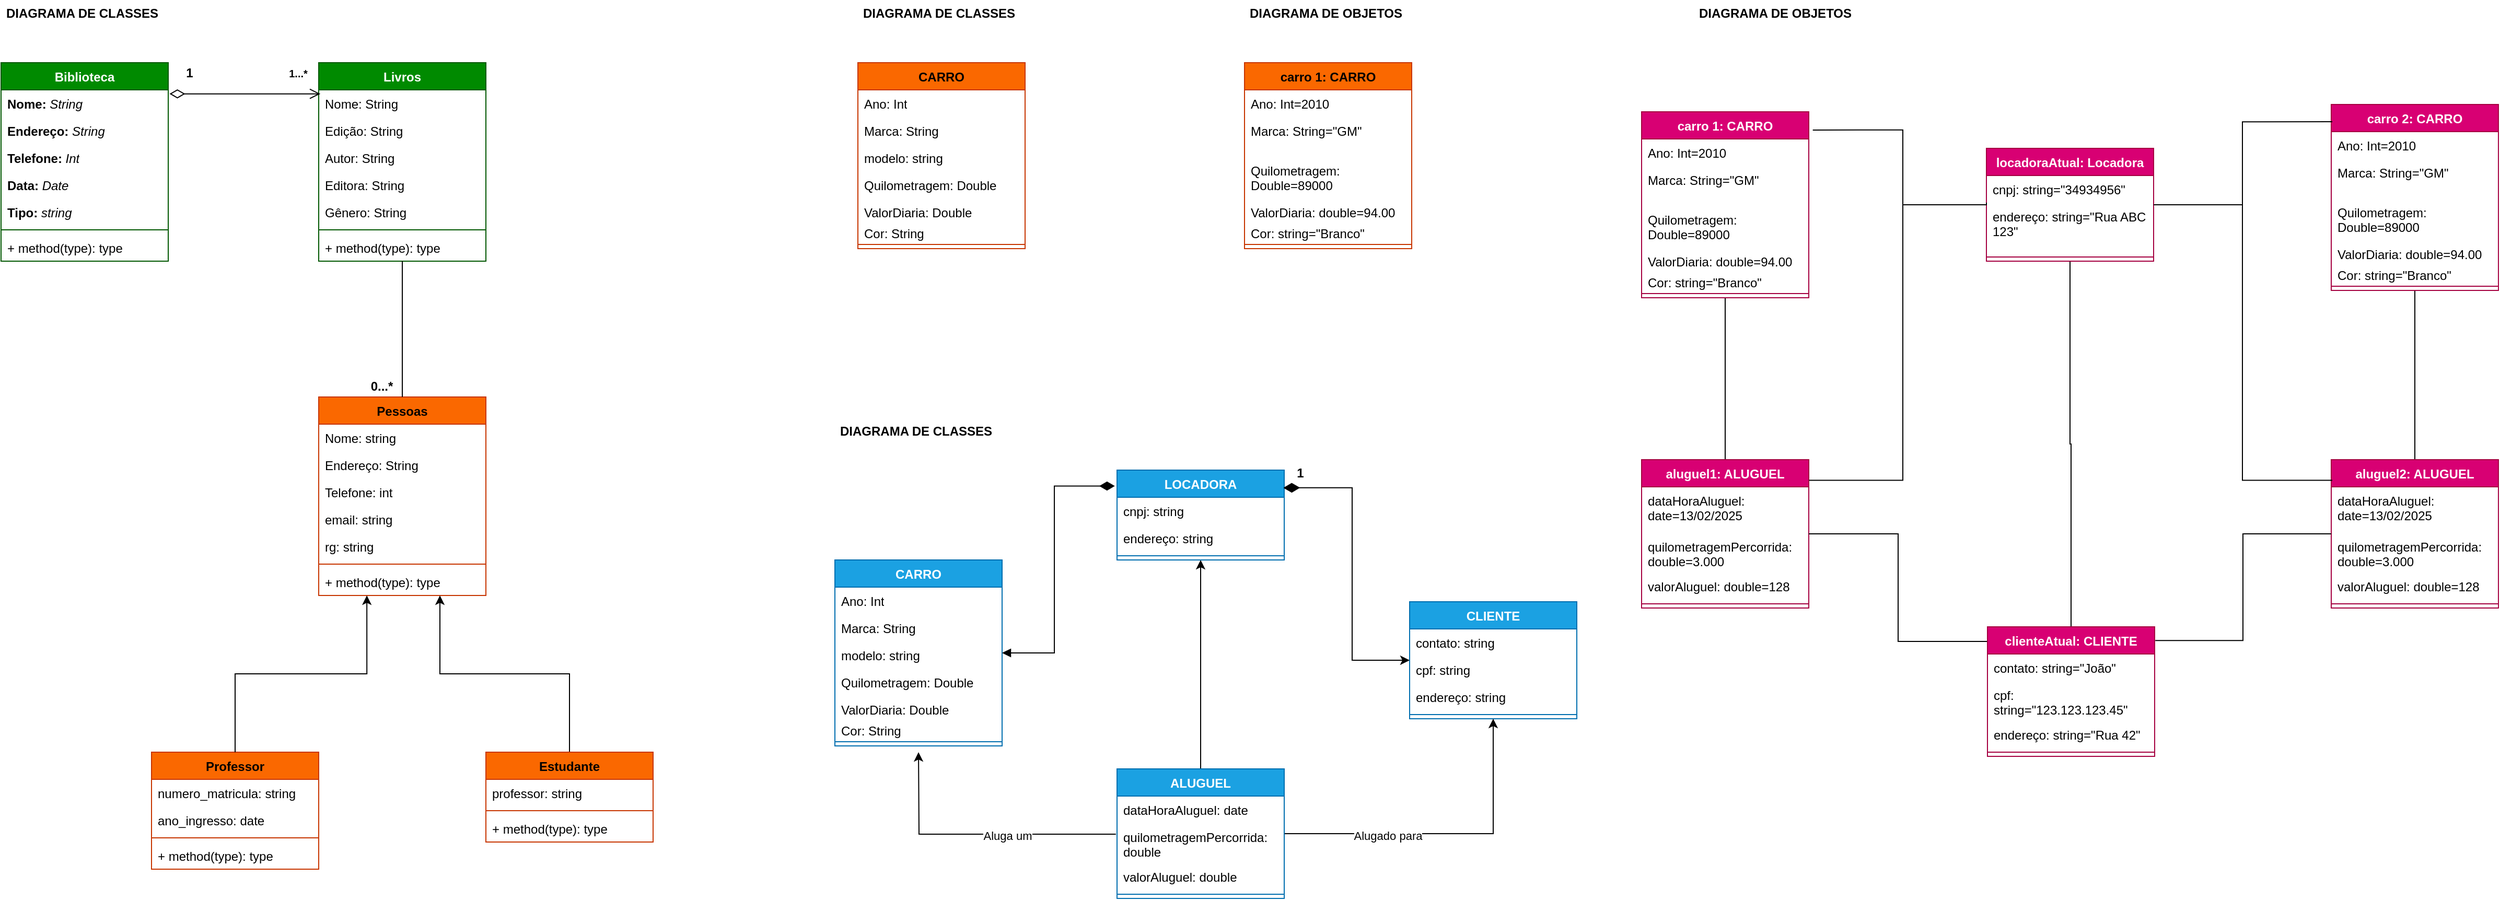 <mxfile version="28.2.8">
  <diagram name="Página-1" id="ZVN-105Hcjk-FQrEVOr4">
    <mxGraphModel dx="2937" dy="1294" grid="1" gridSize="10" guides="1" tooltips="1" connect="1" arrows="1" fold="1" page="1" pageScale="1" pageWidth="827" pageHeight="1169" math="0" shadow="0">
      <root>
        <mxCell id="0" />
        <mxCell id="1" parent="0" />
        <mxCell id="jsSqpSMa8OPUdHDck91t-1" value="Biblioteca" style="swimlane;fontStyle=1;align=center;verticalAlign=top;childLayout=stackLayout;horizontal=1;startSize=26;horizontalStack=0;resizeParent=1;resizeParentMax=0;resizeLast=0;collapsible=1;marginBottom=0;whiteSpace=wrap;html=1;fillColor=#008a00;fontColor=#ffffff;strokeColor=#005700;" parent="1" vertex="1">
          <mxGeometry x="-740" y="180" width="160" height="190" as="geometry" />
        </mxCell>
        <mxCell id="zYf08YzHOMaQSBgTMsR_-19" value="&lt;b&gt;Nome: &lt;/b&gt;&lt;i&gt;String&lt;/i&gt;" style="text;strokeColor=none;fillColor=none;align=left;verticalAlign=top;spacingLeft=4;spacingRight=4;overflow=hidden;rotatable=0;points=[[0,0.5],[1,0.5]];portConstraint=eastwest;whiteSpace=wrap;html=1;" parent="jsSqpSMa8OPUdHDck91t-1" vertex="1">
          <mxGeometry y="26" width="160" height="26" as="geometry" />
        </mxCell>
        <mxCell id="zYf08YzHOMaQSBgTMsR_-18" value="&lt;b&gt;Endereço: &lt;/b&gt;&lt;i&gt;String&lt;/i&gt;" style="text;strokeColor=none;fillColor=none;align=left;verticalAlign=top;spacingLeft=4;spacingRight=4;overflow=hidden;rotatable=0;points=[[0,0.5],[1,0.5]];portConstraint=eastwest;whiteSpace=wrap;html=1;" parent="jsSqpSMa8OPUdHDck91t-1" vertex="1">
          <mxGeometry y="52" width="160" height="26" as="geometry" />
        </mxCell>
        <mxCell id="I2Rfwtj8wVeQowQHeKSc-1" value="&lt;b&gt;Telefone:&amp;nbsp;&lt;/b&gt;&lt;i&gt;Int&lt;/i&gt;" style="text;strokeColor=none;fillColor=none;align=left;verticalAlign=top;spacingLeft=4;spacingRight=4;overflow=hidden;rotatable=0;points=[[0,0.5],[1,0.5]];portConstraint=eastwest;whiteSpace=wrap;html=1;" vertex="1" parent="jsSqpSMa8OPUdHDck91t-1">
          <mxGeometry y="78" width="160" height="26" as="geometry" />
        </mxCell>
        <mxCell id="I2Rfwtj8wVeQowQHeKSc-2" value="&lt;b&gt;Data:&amp;nbsp;&lt;/b&gt;&lt;i&gt;Date&lt;/i&gt;" style="text;strokeColor=none;fillColor=none;align=left;verticalAlign=top;spacingLeft=4;spacingRight=4;overflow=hidden;rotatable=0;points=[[0,0.5],[1,0.5]];portConstraint=eastwest;whiteSpace=wrap;html=1;" vertex="1" parent="jsSqpSMa8OPUdHDck91t-1">
          <mxGeometry y="104" width="160" height="26" as="geometry" />
        </mxCell>
        <mxCell id="zYf08YzHOMaQSBgTMsR_-36" value="&lt;b&gt;Tipo: &lt;/b&gt;&lt;i&gt;string&lt;/i&gt;" style="text;strokeColor=none;fillColor=none;align=left;verticalAlign=top;spacingLeft=4;spacingRight=4;overflow=hidden;rotatable=0;points=[[0,0.5],[1,0.5]];portConstraint=eastwest;whiteSpace=wrap;html=1;" parent="jsSqpSMa8OPUdHDck91t-1" vertex="1">
          <mxGeometry y="130" width="160" height="26" as="geometry" />
        </mxCell>
        <mxCell id="jsSqpSMa8OPUdHDck91t-3" value="" style="line;strokeWidth=1;fillColor=none;align=left;verticalAlign=middle;spacingTop=-1;spacingLeft=3;spacingRight=3;rotatable=0;labelPosition=right;points=[];portConstraint=eastwest;strokeColor=inherit;" parent="jsSqpSMa8OPUdHDck91t-1" vertex="1">
          <mxGeometry y="156" width="160" height="8" as="geometry" />
        </mxCell>
        <mxCell id="jsSqpSMa8OPUdHDck91t-4" value="+ method(type): type" style="text;strokeColor=none;fillColor=none;align=left;verticalAlign=top;spacingLeft=4;spacingRight=4;overflow=hidden;rotatable=0;points=[[0,0.5],[1,0.5]];portConstraint=eastwest;whiteSpace=wrap;html=1;" parent="jsSqpSMa8OPUdHDck91t-1" vertex="1">
          <mxGeometry y="164" width="160" height="26" as="geometry" />
        </mxCell>
        <mxCell id="jsSqpSMa8OPUdHDck91t-5" value="Pessoas" style="swimlane;fontStyle=1;align=center;verticalAlign=top;childLayout=stackLayout;horizontal=1;startSize=26;horizontalStack=0;resizeParent=1;resizeParentMax=0;resizeLast=0;collapsible=1;marginBottom=0;whiteSpace=wrap;html=1;fillColor=#fa6800;fontColor=#000000;strokeColor=#C73500;" parent="1" vertex="1">
          <mxGeometry x="-436" y="500" width="160" height="190" as="geometry" />
        </mxCell>
        <mxCell id="zYf08YzHOMaQSBgTMsR_-25" value="&lt;div&gt;Nome: string&lt;/div&gt;" style="text;strokeColor=none;fillColor=none;align=left;verticalAlign=top;spacingLeft=4;spacingRight=4;overflow=hidden;rotatable=0;points=[[0,0.5],[1,0.5]];portConstraint=eastwest;whiteSpace=wrap;html=1;" parent="jsSqpSMa8OPUdHDck91t-5" vertex="1">
          <mxGeometry y="26" width="160" height="26" as="geometry" />
        </mxCell>
        <mxCell id="zYf08YzHOMaQSBgTMsR_-27" value="Endereço: String" style="text;strokeColor=none;fillColor=none;align=left;verticalAlign=top;spacingLeft=4;spacingRight=4;overflow=hidden;rotatable=0;points=[[0,0.5],[1,0.5]];portConstraint=eastwest;whiteSpace=wrap;html=1;" parent="jsSqpSMa8OPUdHDck91t-5" vertex="1">
          <mxGeometry y="52" width="160" height="26" as="geometry" />
        </mxCell>
        <mxCell id="zYf08YzHOMaQSBgTMsR_-28" value="Telefone: int" style="text;strokeColor=none;fillColor=none;align=left;verticalAlign=top;spacingLeft=4;spacingRight=4;overflow=hidden;rotatable=0;points=[[0,0.5],[1,0.5]];portConstraint=eastwest;whiteSpace=wrap;html=1;" parent="jsSqpSMa8OPUdHDck91t-5" vertex="1">
          <mxGeometry y="78" width="160" height="26" as="geometry" />
        </mxCell>
        <mxCell id="zYf08YzHOMaQSBgTMsR_-29" value="email: string" style="text;strokeColor=none;fillColor=none;align=left;verticalAlign=top;spacingLeft=4;spacingRight=4;overflow=hidden;rotatable=0;points=[[0,0.5],[1,0.5]];portConstraint=eastwest;whiteSpace=wrap;html=1;" parent="jsSqpSMa8OPUdHDck91t-5" vertex="1">
          <mxGeometry y="104" width="160" height="26" as="geometry" />
        </mxCell>
        <mxCell id="zYf08YzHOMaQSBgTMsR_-30" value="rg: string" style="text;strokeColor=none;fillColor=none;align=left;verticalAlign=top;spacingLeft=4;spacingRight=4;overflow=hidden;rotatable=0;points=[[0,0.5],[1,0.5]];portConstraint=eastwest;whiteSpace=wrap;html=1;" parent="jsSqpSMa8OPUdHDck91t-5" vertex="1">
          <mxGeometry y="130" width="160" height="26" as="geometry" />
        </mxCell>
        <mxCell id="jsSqpSMa8OPUdHDck91t-6" value="" style="line;strokeWidth=1;fillColor=none;align=left;verticalAlign=middle;spacingTop=-1;spacingLeft=3;spacingRight=3;rotatable=0;labelPosition=right;points=[];portConstraint=eastwest;strokeColor=inherit;" parent="jsSqpSMa8OPUdHDck91t-5" vertex="1">
          <mxGeometry y="156" width="160" height="8" as="geometry" />
        </mxCell>
        <mxCell id="jsSqpSMa8OPUdHDck91t-7" value="+ method(type): type" style="text;strokeColor=none;fillColor=none;align=left;verticalAlign=top;spacingLeft=4;spacingRight=4;overflow=hidden;rotatable=0;points=[[0,0.5],[1,0.5]];portConstraint=eastwest;whiteSpace=wrap;html=1;" parent="jsSqpSMa8OPUdHDck91t-5" vertex="1">
          <mxGeometry y="164" width="160" height="26" as="geometry" />
        </mxCell>
        <mxCell id="jsSqpSMa8OPUdHDck91t-8" value="Livros" style="swimlane;fontStyle=1;align=center;verticalAlign=top;childLayout=stackLayout;horizontal=1;startSize=26;horizontalStack=0;resizeParent=1;resizeParentMax=0;resizeLast=0;collapsible=1;marginBottom=0;whiteSpace=wrap;html=1;fillColor=#008a00;fontColor=#ffffff;strokeColor=#005700;" parent="1" vertex="1">
          <mxGeometry x="-436" y="180" width="160" height="190" as="geometry" />
        </mxCell>
        <mxCell id="zYf08YzHOMaQSBgTMsR_-20" value="Nome: String" style="text;strokeColor=none;fillColor=none;align=left;verticalAlign=top;spacingLeft=4;spacingRight=4;overflow=hidden;rotatable=0;points=[[0,0.5],[1,0.5]];portConstraint=eastwest;whiteSpace=wrap;html=1;" parent="jsSqpSMa8OPUdHDck91t-8" vertex="1">
          <mxGeometry y="26" width="160" height="26" as="geometry" />
        </mxCell>
        <mxCell id="zYf08YzHOMaQSBgTMsR_-21" value="Edição: String" style="text;strokeColor=none;fillColor=none;align=left;verticalAlign=top;spacingLeft=4;spacingRight=4;overflow=hidden;rotatable=0;points=[[0,0.5],[1,0.5]];portConstraint=eastwest;whiteSpace=wrap;html=1;" parent="jsSqpSMa8OPUdHDck91t-8" vertex="1">
          <mxGeometry y="52" width="160" height="26" as="geometry" />
        </mxCell>
        <mxCell id="zYf08YzHOMaQSBgTMsR_-22" value="Autor: String" style="text;strokeColor=none;fillColor=none;align=left;verticalAlign=top;spacingLeft=4;spacingRight=4;overflow=hidden;rotatable=0;points=[[0,0.5],[1,0.5]];portConstraint=eastwest;whiteSpace=wrap;html=1;" parent="jsSqpSMa8OPUdHDck91t-8" vertex="1">
          <mxGeometry y="78" width="160" height="26" as="geometry" />
        </mxCell>
        <mxCell id="zYf08YzHOMaQSBgTMsR_-23" value="Editora: String" style="text;strokeColor=none;fillColor=none;align=left;verticalAlign=top;spacingLeft=4;spacingRight=4;overflow=hidden;rotatable=0;points=[[0,0.5],[1,0.5]];portConstraint=eastwest;whiteSpace=wrap;html=1;" parent="jsSqpSMa8OPUdHDck91t-8" vertex="1">
          <mxGeometry y="104" width="160" height="26" as="geometry" />
        </mxCell>
        <mxCell id="zYf08YzHOMaQSBgTMsR_-24" value="Gênero: String" style="text;strokeColor=none;fillColor=none;align=left;verticalAlign=top;spacingLeft=4;spacingRight=4;overflow=hidden;rotatable=0;points=[[0,0.5],[1,0.5]];portConstraint=eastwest;whiteSpace=wrap;html=1;" parent="jsSqpSMa8OPUdHDck91t-8" vertex="1">
          <mxGeometry y="130" width="160" height="26" as="geometry" />
        </mxCell>
        <mxCell id="jsSqpSMa8OPUdHDck91t-9" value="" style="line;strokeWidth=1;fillColor=none;align=left;verticalAlign=middle;spacingTop=-1;spacingLeft=3;spacingRight=3;rotatable=0;labelPosition=right;points=[];portConstraint=eastwest;strokeColor=inherit;" parent="jsSqpSMa8OPUdHDck91t-8" vertex="1">
          <mxGeometry y="156" width="160" height="8" as="geometry" />
        </mxCell>
        <mxCell id="jsSqpSMa8OPUdHDck91t-10" value="+ method(type): type" style="text;strokeColor=none;fillColor=none;align=left;verticalAlign=top;spacingLeft=4;spacingRight=4;overflow=hidden;rotatable=0;points=[[0,0.5],[1,0.5]];portConstraint=eastwest;whiteSpace=wrap;html=1;" parent="jsSqpSMa8OPUdHDck91t-8" vertex="1">
          <mxGeometry y="164" width="160" height="26" as="geometry" />
        </mxCell>
        <mxCell id="zYf08YzHOMaQSBgTMsR_-4" value="Professor" style="swimlane;fontStyle=1;align=center;verticalAlign=top;childLayout=stackLayout;horizontal=1;startSize=26;horizontalStack=0;resizeParent=1;resizeParentMax=0;resizeLast=0;collapsible=1;marginBottom=0;whiteSpace=wrap;html=1;fillColor=#fa6800;fontColor=#000000;strokeColor=#C73500;" parent="1" vertex="1">
          <mxGeometry x="-596" y="840" width="160" height="112" as="geometry" />
        </mxCell>
        <mxCell id="zYf08YzHOMaQSBgTMsR_-32" value="numero_matricula: string" style="text;strokeColor=none;fillColor=none;align=left;verticalAlign=top;spacingLeft=4;spacingRight=4;overflow=hidden;rotatable=0;points=[[0,0.5],[1,0.5]];portConstraint=eastwest;whiteSpace=wrap;html=1;" parent="zYf08YzHOMaQSBgTMsR_-4" vertex="1">
          <mxGeometry y="26" width="160" height="26" as="geometry" />
        </mxCell>
        <mxCell id="zYf08YzHOMaQSBgTMsR_-34" value="ano_ingresso: date" style="text;strokeColor=none;fillColor=none;align=left;verticalAlign=top;spacingLeft=4;spacingRight=4;overflow=hidden;rotatable=0;points=[[0,0.5],[1,0.5]];portConstraint=eastwest;whiteSpace=wrap;html=1;" parent="zYf08YzHOMaQSBgTMsR_-4" vertex="1">
          <mxGeometry y="52" width="160" height="26" as="geometry" />
        </mxCell>
        <mxCell id="zYf08YzHOMaQSBgTMsR_-5" value="" style="line;strokeWidth=1;fillColor=none;align=left;verticalAlign=middle;spacingTop=-1;spacingLeft=3;spacingRight=3;rotatable=0;labelPosition=right;points=[];portConstraint=eastwest;strokeColor=inherit;" parent="zYf08YzHOMaQSBgTMsR_-4" vertex="1">
          <mxGeometry y="78" width="160" height="8" as="geometry" />
        </mxCell>
        <mxCell id="zYf08YzHOMaQSBgTMsR_-6" value="+ method(type): type" style="text;strokeColor=none;fillColor=none;align=left;verticalAlign=top;spacingLeft=4;spacingRight=4;overflow=hidden;rotatable=0;points=[[0,0.5],[1,0.5]];portConstraint=eastwest;whiteSpace=wrap;html=1;" parent="zYf08YzHOMaQSBgTMsR_-4" vertex="1">
          <mxGeometry y="86" width="160" height="26" as="geometry" />
        </mxCell>
        <mxCell id="zYf08YzHOMaQSBgTMsR_-11" style="edgeStyle=orthogonalEdgeStyle;rounded=0;orthogonalLoop=1;jettySize=auto;html=1;entryX=0.725;entryY=1;entryDx=0;entryDy=0;entryPerimeter=0;" parent="1" source="zYf08YzHOMaQSBgTMsR_-7" target="jsSqpSMa8OPUdHDck91t-7" edge="1">
          <mxGeometry relative="1" as="geometry" />
        </mxCell>
        <mxCell id="zYf08YzHOMaQSBgTMsR_-7" value="Estudante" style="swimlane;fontStyle=1;align=center;verticalAlign=top;childLayout=stackLayout;horizontal=1;startSize=26;horizontalStack=0;resizeParent=1;resizeParentMax=0;resizeLast=0;collapsible=1;marginBottom=0;whiteSpace=wrap;html=1;fillColor=#fa6800;fontColor=#000000;strokeColor=#C73500;" parent="1" vertex="1">
          <mxGeometry x="-276" y="840" width="160" height="86" as="geometry" />
        </mxCell>
        <mxCell id="zYf08YzHOMaQSBgTMsR_-33" value="professor: string" style="text;strokeColor=none;fillColor=none;align=left;verticalAlign=top;spacingLeft=4;spacingRight=4;overflow=hidden;rotatable=0;points=[[0,0.5],[1,0.5]];portConstraint=eastwest;whiteSpace=wrap;html=1;" parent="zYf08YzHOMaQSBgTMsR_-7" vertex="1">
          <mxGeometry y="26" width="160" height="26" as="geometry" />
        </mxCell>
        <mxCell id="zYf08YzHOMaQSBgTMsR_-8" value="" style="line;strokeWidth=1;fillColor=none;align=left;verticalAlign=middle;spacingTop=-1;spacingLeft=3;spacingRight=3;rotatable=0;labelPosition=right;points=[];portConstraint=eastwest;strokeColor=inherit;" parent="zYf08YzHOMaQSBgTMsR_-7" vertex="1">
          <mxGeometry y="52" width="160" height="8" as="geometry" />
        </mxCell>
        <mxCell id="zYf08YzHOMaQSBgTMsR_-9" value="+ method(type): type" style="text;strokeColor=none;fillColor=none;align=left;verticalAlign=top;spacingLeft=4;spacingRight=4;overflow=hidden;rotatable=0;points=[[0,0.5],[1,0.5]];portConstraint=eastwest;whiteSpace=wrap;html=1;" parent="zYf08YzHOMaQSBgTMsR_-7" vertex="1">
          <mxGeometry y="60" width="160" height="26" as="geometry" />
        </mxCell>
        <mxCell id="zYf08YzHOMaQSBgTMsR_-10" style="edgeStyle=orthogonalEdgeStyle;rounded=0;orthogonalLoop=1;jettySize=auto;html=1;entryX=0.288;entryY=1;entryDx=0;entryDy=0;entryPerimeter=0;" parent="1" source="zYf08YzHOMaQSBgTMsR_-4" target="jsSqpSMa8OPUdHDck91t-7" edge="1">
          <mxGeometry relative="1" as="geometry" />
        </mxCell>
        <mxCell id="zYf08YzHOMaQSBgTMsR_-12" style="edgeStyle=orthogonalEdgeStyle;rounded=0;orthogonalLoop=1;jettySize=auto;html=1;entryX=0.5;entryY=1;entryDx=0;entryDy=0;entryPerimeter=0;endArrow=none;endFill=0;" parent="1" source="jsSqpSMa8OPUdHDck91t-5" target="jsSqpSMa8OPUdHDck91t-10" edge="1">
          <mxGeometry relative="1" as="geometry" />
        </mxCell>
        <mxCell id="zYf08YzHOMaQSBgTMsR_-13" value="" style="endArrow=diamondThin;endFill=0;endSize=12;html=1;rounded=0;entryX=1.008;entryY=0.148;entryDx=0;entryDy=0;entryPerimeter=0;startArrow=open;startFill=0;startSize=8;exitX=0.01;exitY=0.148;exitDx=0;exitDy=0;exitPerimeter=0;" parent="1" source="zYf08YzHOMaQSBgTMsR_-20" target="zYf08YzHOMaQSBgTMsR_-19" edge="1">
          <mxGeometry width="160" relative="1" as="geometry">
            <mxPoint x="-460" y="210" as="sourcePoint" />
            <mxPoint x="-430" y="280" as="targetPoint" />
          </mxGeometry>
        </mxCell>
        <mxCell id="zYf08YzHOMaQSBgTMsR_-14" value="&lt;font style=&quot;font-size: 10px;&quot;&gt;1...*&lt;/font&gt;" style="text;align=center;fontStyle=1;verticalAlign=middle;spacingLeft=3;spacingRight=3;strokeColor=none;rotatable=0;points=[[0,0.5],[1,0.5]];portConstraint=eastwest;html=1;" parent="1" vertex="1">
          <mxGeometry x="-476" y="180" width="40" height="20" as="geometry" />
        </mxCell>
        <mxCell id="zYf08YzHOMaQSBgTMsR_-15" value="1" style="text;align=center;fontStyle=1;verticalAlign=middle;spacingLeft=3;spacingRight=3;strokeColor=none;rotatable=0;points=[[0,0.5],[1,0.5]];portConstraint=eastwest;html=1;" parent="1" vertex="1">
          <mxGeometry x="-580" y="180" width="40" height="20" as="geometry" />
        </mxCell>
        <mxCell id="zYf08YzHOMaQSBgTMsR_-16" value="0...*" style="text;align=center;fontStyle=1;verticalAlign=middle;spacingLeft=3;spacingRight=3;strokeColor=none;rotatable=0;points=[[0,0.5],[1,0.5]];portConstraint=eastwest;html=1;" parent="1" vertex="1">
          <mxGeometry x="-396" y="480" width="40" height="20" as="geometry" />
        </mxCell>
        <mxCell id="I2Rfwtj8wVeQowQHeKSc-8" value="DIAGRAMA DE CLASSES" style="text;align=left;fontStyle=1;verticalAlign=middle;spacingLeft=3;spacingRight=3;rotatable=0;points=[[0,0.5],[1,0.5]];portConstraint=eastwest;html=1;" vertex="1" parent="1">
          <mxGeometry x="-740" y="120" width="260" height="26" as="geometry" />
        </mxCell>
        <mxCell id="I2Rfwtj8wVeQowQHeKSc-10" value="CARRO" style="swimlane;fontStyle=1;align=center;verticalAlign=top;childLayout=stackLayout;horizontal=1;startSize=26;horizontalStack=0;resizeParent=1;resizeParentMax=0;resizeLast=0;collapsible=1;marginBottom=0;whiteSpace=wrap;html=1;fillColor=#1ba1e2;fontColor=#ffffff;strokeColor=#006EAF;" vertex="1" parent="1">
          <mxGeometry x="58" y="656" width="160" height="178" as="geometry" />
        </mxCell>
        <mxCell id="I2Rfwtj8wVeQowQHeKSc-11" value="&lt;div&gt;Ano: Int&lt;/div&gt;" style="text;strokeColor=none;fillColor=none;align=left;verticalAlign=top;spacingLeft=4;spacingRight=4;overflow=hidden;rotatable=0;points=[[0,0.5],[1,0.5]];portConstraint=eastwest;whiteSpace=wrap;html=1;" vertex="1" parent="I2Rfwtj8wVeQowQHeKSc-10">
          <mxGeometry y="26" width="160" height="26" as="geometry" />
        </mxCell>
        <mxCell id="I2Rfwtj8wVeQowQHeKSc-16" value="&lt;div&gt;Marca: String&lt;/div&gt;" style="text;strokeColor=none;fillColor=none;align=left;verticalAlign=top;spacingLeft=4;spacingRight=4;overflow=hidden;rotatable=0;points=[[0,0.5],[1,0.5]];portConstraint=eastwest;whiteSpace=wrap;html=1;" vertex="1" parent="I2Rfwtj8wVeQowQHeKSc-10">
          <mxGeometry y="52" width="160" height="26" as="geometry" />
        </mxCell>
        <mxCell id="I2Rfwtj8wVeQowQHeKSc-51" value="modelo: string" style="text;strokeColor=none;fillColor=none;align=left;verticalAlign=top;spacingLeft=4;spacingRight=4;overflow=hidden;rotatable=0;points=[[0,0.5],[1,0.5]];portConstraint=eastwest;whiteSpace=wrap;html=1;" vertex="1" parent="I2Rfwtj8wVeQowQHeKSc-10">
          <mxGeometry y="78" width="160" height="26" as="geometry" />
        </mxCell>
        <mxCell id="I2Rfwtj8wVeQowQHeKSc-17" value="Quilometragem: Double" style="text;strokeColor=none;fillColor=none;align=left;verticalAlign=top;spacingLeft=4;spacingRight=4;overflow=hidden;rotatable=0;points=[[0,0.5],[1,0.5]];portConstraint=eastwest;whiteSpace=wrap;html=1;" vertex="1" parent="I2Rfwtj8wVeQowQHeKSc-10">
          <mxGeometry y="104" width="160" height="26" as="geometry" />
        </mxCell>
        <mxCell id="I2Rfwtj8wVeQowQHeKSc-18" value="ValorDiaria: Double" style="text;strokeColor=none;fillColor=none;align=left;verticalAlign=top;spacingLeft=4;spacingRight=4;overflow=hidden;rotatable=0;points=[[0,0.5],[1,0.5]];portConstraint=eastwest;whiteSpace=wrap;html=1;" vertex="1" parent="I2Rfwtj8wVeQowQHeKSc-10">
          <mxGeometry y="130" width="160" height="20" as="geometry" />
        </mxCell>
        <mxCell id="I2Rfwtj8wVeQowQHeKSc-19" value="Cor: String" style="text;strokeColor=none;fillColor=none;align=left;verticalAlign=top;spacingLeft=4;spacingRight=4;overflow=hidden;rotatable=0;points=[[0,0.5],[1,0.5]];portConstraint=eastwest;whiteSpace=wrap;html=1;" vertex="1" parent="I2Rfwtj8wVeQowQHeKSc-10">
          <mxGeometry y="150" width="160" height="20" as="geometry" />
        </mxCell>
        <mxCell id="I2Rfwtj8wVeQowQHeKSc-12" value="" style="line;strokeWidth=1;fillColor=none;align=left;verticalAlign=middle;spacingTop=-1;spacingLeft=3;spacingRight=3;rotatable=0;labelPosition=right;points=[];portConstraint=eastwest;strokeColor=inherit;" vertex="1" parent="I2Rfwtj8wVeQowQHeKSc-10">
          <mxGeometry y="170" width="160" height="8" as="geometry" />
        </mxCell>
        <mxCell id="I2Rfwtj8wVeQowQHeKSc-14" value="DIAGRAMA DE CLASSES" style="text;align=left;fontStyle=1;verticalAlign=middle;spacingLeft=3;spacingRight=3;rotatable=0;points=[[0,0.5],[1,0.5]];portConstraint=eastwest;html=1;" vertex="1" parent="1">
          <mxGeometry x="80" y="120" width="260" height="26" as="geometry" />
        </mxCell>
        <mxCell id="I2Rfwtj8wVeQowQHeKSc-20" value="carro 1: CARRO" style="swimlane;fontStyle=1;align=center;verticalAlign=top;childLayout=stackLayout;horizontal=1;startSize=26;horizontalStack=0;resizeParent=1;resizeParentMax=0;resizeLast=0;collapsible=1;marginBottom=0;whiteSpace=wrap;html=1;fillColor=#fa6800;fontColor=#000000;strokeColor=#C73500;" vertex="1" parent="1">
          <mxGeometry x="450" y="180" width="160" height="178" as="geometry" />
        </mxCell>
        <mxCell id="I2Rfwtj8wVeQowQHeKSc-21" value="&lt;div&gt;Ano: Int=2010&lt;/div&gt;" style="text;strokeColor=none;fillColor=none;align=left;verticalAlign=top;spacingLeft=4;spacingRight=4;overflow=hidden;rotatable=0;points=[[0,0.5],[1,0.5]];portConstraint=eastwest;whiteSpace=wrap;html=1;" vertex="1" parent="I2Rfwtj8wVeQowQHeKSc-20">
          <mxGeometry y="26" width="160" height="26" as="geometry" />
        </mxCell>
        <mxCell id="I2Rfwtj8wVeQowQHeKSc-22" value="&lt;div&gt;Marca: String=&quot;GM&quot;&lt;/div&gt;" style="text;strokeColor=none;fillColor=none;align=left;verticalAlign=top;spacingLeft=4;spacingRight=4;overflow=hidden;rotatable=0;points=[[0,0.5],[1,0.5]];portConstraint=eastwest;whiteSpace=wrap;html=1;" vertex="1" parent="I2Rfwtj8wVeQowQHeKSc-20">
          <mxGeometry y="52" width="160" height="38" as="geometry" />
        </mxCell>
        <mxCell id="I2Rfwtj8wVeQowQHeKSc-23" value="Quilometragem: Double=89000" style="text;strokeColor=none;fillColor=none;align=left;verticalAlign=top;spacingLeft=4;spacingRight=4;overflow=hidden;rotatable=0;points=[[0,0.5],[1,0.5]];portConstraint=eastwest;whiteSpace=wrap;html=1;" vertex="1" parent="I2Rfwtj8wVeQowQHeKSc-20">
          <mxGeometry y="90" width="160" height="40" as="geometry" />
        </mxCell>
        <mxCell id="I2Rfwtj8wVeQowQHeKSc-24" value="ValorDiaria: double=94.00" style="text;strokeColor=none;fillColor=none;align=left;verticalAlign=top;spacingLeft=4;spacingRight=4;overflow=hidden;rotatable=0;points=[[0,0.5],[1,0.5]];portConstraint=eastwest;whiteSpace=wrap;html=1;" vertex="1" parent="I2Rfwtj8wVeQowQHeKSc-20">
          <mxGeometry y="130" width="160" height="20" as="geometry" />
        </mxCell>
        <mxCell id="I2Rfwtj8wVeQowQHeKSc-25" value="Cor: string=&quot;Branco&quot;" style="text;strokeColor=none;fillColor=none;align=left;verticalAlign=top;spacingLeft=4;spacingRight=4;overflow=hidden;rotatable=0;points=[[0,0.5],[1,0.5]];portConstraint=eastwest;whiteSpace=wrap;html=1;" vertex="1" parent="I2Rfwtj8wVeQowQHeKSc-20">
          <mxGeometry y="150" width="160" height="20" as="geometry" />
        </mxCell>
        <mxCell id="I2Rfwtj8wVeQowQHeKSc-26" value="" style="line;strokeWidth=1;fillColor=none;align=left;verticalAlign=middle;spacingTop=-1;spacingLeft=3;spacingRight=3;rotatable=0;labelPosition=right;points=[];portConstraint=eastwest;strokeColor=inherit;" vertex="1" parent="I2Rfwtj8wVeQowQHeKSc-20">
          <mxGeometry y="170" width="160" height="8" as="geometry" />
        </mxCell>
        <mxCell id="I2Rfwtj8wVeQowQHeKSc-28" value="DIAGRAMA DE OBJETOS" style="text;align=left;fontStyle=1;verticalAlign=middle;spacingLeft=3;spacingRight=3;rotatable=0;points=[[0,0.5],[1,0.5]];portConstraint=eastwest;html=1;" vertex="1" parent="1">
          <mxGeometry x="450" y="120" width="260" height="26" as="geometry" />
        </mxCell>
        <mxCell id="I2Rfwtj8wVeQowQHeKSc-29" value="CLIENTE" style="swimlane;fontStyle=1;align=center;verticalAlign=top;childLayout=stackLayout;horizontal=1;startSize=26;horizontalStack=0;resizeParent=1;resizeParentMax=0;resizeLast=0;collapsible=1;marginBottom=0;whiteSpace=wrap;html=1;fillColor=#1ba1e2;fontColor=#ffffff;strokeColor=#006EAF;" vertex="1" parent="1">
          <mxGeometry x="608" y="696" width="160" height="112" as="geometry" />
        </mxCell>
        <mxCell id="I2Rfwtj8wVeQowQHeKSc-30" value="contato: string" style="text;strokeColor=none;fillColor=none;align=left;verticalAlign=top;spacingLeft=4;spacingRight=4;overflow=hidden;rotatable=0;points=[[0,0.5],[1,0.5]];portConstraint=eastwest;whiteSpace=wrap;html=1;" vertex="1" parent="I2Rfwtj8wVeQowQHeKSc-29">
          <mxGeometry y="26" width="160" height="26" as="geometry" />
        </mxCell>
        <mxCell id="I2Rfwtj8wVeQowQHeKSc-31" value="cpf: string" style="text;strokeColor=none;fillColor=none;align=left;verticalAlign=top;spacingLeft=4;spacingRight=4;overflow=hidden;rotatable=0;points=[[0,0.5],[1,0.5]];portConstraint=eastwest;whiteSpace=wrap;html=1;" vertex="1" parent="I2Rfwtj8wVeQowQHeKSc-29">
          <mxGeometry y="52" width="160" height="26" as="geometry" />
        </mxCell>
        <mxCell id="I2Rfwtj8wVeQowQHeKSc-32" value="endereço: string&lt;span style=&quot;white-space: pre;&quot;&gt;&#x9;&lt;/span&gt;" style="text;strokeColor=none;fillColor=none;align=left;verticalAlign=top;spacingLeft=4;spacingRight=4;overflow=hidden;rotatable=0;points=[[0,0.5],[1,0.5]];portConstraint=eastwest;whiteSpace=wrap;html=1;" vertex="1" parent="I2Rfwtj8wVeQowQHeKSc-29">
          <mxGeometry y="78" width="160" height="26" as="geometry" />
        </mxCell>
        <mxCell id="I2Rfwtj8wVeQowQHeKSc-35" value="" style="line;strokeWidth=1;fillColor=none;align=left;verticalAlign=middle;spacingTop=-1;spacingLeft=3;spacingRight=3;rotatable=0;labelPosition=right;points=[];portConstraint=eastwest;strokeColor=inherit;" vertex="1" parent="I2Rfwtj8wVeQowQHeKSc-29">
          <mxGeometry y="104" width="160" height="8" as="geometry" />
        </mxCell>
        <mxCell id="I2Rfwtj8wVeQowQHeKSc-53" style="edgeStyle=orthogonalEdgeStyle;rounded=0;orthogonalLoop=1;jettySize=auto;html=1;exitX=-0.007;exitY=0.275;exitDx=0;exitDy=0;exitPerimeter=0;" edge="1" parent="1" source="I2Rfwtj8wVeQowQHeKSc-39">
          <mxGeometry relative="1" as="geometry">
            <mxPoint x="138" y="840" as="targetPoint" />
            <mxPoint x="298.0" y="917.941" as="sourcePoint" />
          </mxGeometry>
        </mxCell>
        <mxCell id="I2Rfwtj8wVeQowQHeKSc-56" value="Aluga um" style="edgeLabel;html=1;align=center;verticalAlign=middle;resizable=0;points=[];" vertex="1" connectable="0" parent="I2Rfwtj8wVeQowQHeKSc-53">
          <mxGeometry x="-0.216" y="1" relative="1" as="geometry">
            <mxPoint as="offset" />
          </mxGeometry>
        </mxCell>
        <mxCell id="I2Rfwtj8wVeQowQHeKSc-54" style="edgeStyle=orthogonalEdgeStyle;rounded=0;orthogonalLoop=1;jettySize=auto;html=1;entryX=0.5;entryY=1;entryDx=0;entryDy=0;" edge="1" parent="1" source="I2Rfwtj8wVeQowQHeKSc-37" target="I2Rfwtj8wVeQowQHeKSc-29">
          <mxGeometry relative="1" as="geometry" />
        </mxCell>
        <mxCell id="I2Rfwtj8wVeQowQHeKSc-55" value="Alugado para" style="edgeLabel;html=1;align=center;verticalAlign=middle;resizable=0;points=[];" vertex="1" connectable="0" parent="I2Rfwtj8wVeQowQHeKSc-54">
          <mxGeometry x="-0.365" y="-2" relative="1" as="geometry">
            <mxPoint as="offset" />
          </mxGeometry>
        </mxCell>
        <mxCell id="I2Rfwtj8wVeQowQHeKSc-59" style="edgeStyle=orthogonalEdgeStyle;rounded=0;orthogonalLoop=1;jettySize=auto;html=1;entryX=0.5;entryY=1;entryDx=0;entryDy=0;" edge="1" parent="1" source="I2Rfwtj8wVeQowQHeKSc-37" target="I2Rfwtj8wVeQowQHeKSc-44">
          <mxGeometry relative="1" as="geometry" />
        </mxCell>
        <mxCell id="I2Rfwtj8wVeQowQHeKSc-37" value="ALUGUEL" style="swimlane;fontStyle=1;align=center;verticalAlign=top;childLayout=stackLayout;horizontal=1;startSize=26;horizontalStack=0;resizeParent=1;resizeParentMax=0;resizeLast=0;collapsible=1;marginBottom=0;whiteSpace=wrap;html=1;fillColor=#1ba1e2;fontColor=#ffffff;strokeColor=#006EAF;" vertex="1" parent="1">
          <mxGeometry x="328" y="856" width="160" height="124" as="geometry" />
        </mxCell>
        <mxCell id="I2Rfwtj8wVeQowQHeKSc-38" value="dataHoraAluguel: date&lt;span style=&quot;white-space: pre;&quot;&gt;&#x9;&lt;/span&gt;" style="text;strokeColor=none;fillColor=none;align=left;verticalAlign=top;spacingLeft=4;spacingRight=4;overflow=hidden;rotatable=0;points=[[0,0.5],[1,0.5]];portConstraint=eastwest;whiteSpace=wrap;html=1;" vertex="1" parent="I2Rfwtj8wVeQowQHeKSc-37">
          <mxGeometry y="26" width="160" height="26" as="geometry" />
        </mxCell>
        <mxCell id="I2Rfwtj8wVeQowQHeKSc-39" value="quilometragemPercorrida: double" style="text;strokeColor=none;fillColor=none;align=left;verticalAlign=top;spacingLeft=4;spacingRight=4;overflow=hidden;rotatable=0;points=[[0,0.5],[1,0.5]];portConstraint=eastwest;whiteSpace=wrap;html=1;" vertex="1" parent="I2Rfwtj8wVeQowQHeKSc-37">
          <mxGeometry y="52" width="160" height="38" as="geometry" />
        </mxCell>
        <mxCell id="I2Rfwtj8wVeQowQHeKSc-40" value="valorAluguel: double" style="text;strokeColor=none;fillColor=none;align=left;verticalAlign=top;spacingLeft=4;spacingRight=4;overflow=hidden;rotatable=0;points=[[0,0.5],[1,0.5]];portConstraint=eastwest;whiteSpace=wrap;html=1;" vertex="1" parent="I2Rfwtj8wVeQowQHeKSc-37">
          <mxGeometry y="90" width="160" height="26" as="geometry" />
        </mxCell>
        <mxCell id="I2Rfwtj8wVeQowQHeKSc-43" value="" style="line;strokeWidth=1;fillColor=none;align=left;verticalAlign=middle;spacingTop=-1;spacingLeft=3;spacingRight=3;rotatable=0;labelPosition=right;points=[];portConstraint=eastwest;strokeColor=inherit;" vertex="1" parent="I2Rfwtj8wVeQowQHeKSc-37">
          <mxGeometry y="116" width="160" height="8" as="geometry" />
        </mxCell>
        <mxCell id="I2Rfwtj8wVeQowQHeKSc-44" value="LOCADORA" style="swimlane;fontStyle=1;align=center;verticalAlign=top;childLayout=stackLayout;horizontal=1;startSize=26;horizontalStack=0;resizeParent=1;resizeParentMax=0;resizeLast=0;collapsible=1;marginBottom=0;whiteSpace=wrap;html=1;fillColor=#1ba1e2;fontColor=#ffffff;strokeColor=#006EAF;" vertex="1" parent="1">
          <mxGeometry x="328" y="570" width="160" height="86" as="geometry" />
        </mxCell>
        <mxCell id="I2Rfwtj8wVeQowQHeKSc-45" value="cnpj: string" style="text;strokeColor=none;fillColor=none;align=left;verticalAlign=top;spacingLeft=4;spacingRight=4;overflow=hidden;rotatable=0;points=[[0,0.5],[1,0.5]];portConstraint=eastwest;whiteSpace=wrap;html=1;" vertex="1" parent="I2Rfwtj8wVeQowQHeKSc-44">
          <mxGeometry y="26" width="160" height="26" as="geometry" />
        </mxCell>
        <mxCell id="I2Rfwtj8wVeQowQHeKSc-46" value="endereço: string" style="text;strokeColor=none;fillColor=none;align=left;verticalAlign=top;spacingLeft=4;spacingRight=4;overflow=hidden;rotatable=0;points=[[0,0.5],[1,0.5]];portConstraint=eastwest;whiteSpace=wrap;html=1;" vertex="1" parent="I2Rfwtj8wVeQowQHeKSc-44">
          <mxGeometry y="52" width="160" height="26" as="geometry" />
        </mxCell>
        <mxCell id="I2Rfwtj8wVeQowQHeKSc-50" value="" style="line;strokeWidth=1;fillColor=none;align=left;verticalAlign=middle;spacingTop=-1;spacingLeft=3;spacingRight=3;rotatable=0;labelPosition=right;points=[];portConstraint=eastwest;strokeColor=inherit;" vertex="1" parent="I2Rfwtj8wVeQowQHeKSc-44">
          <mxGeometry y="78" width="160" height="8" as="geometry" />
        </mxCell>
        <mxCell id="I2Rfwtj8wVeQowQHeKSc-57" style="edgeStyle=orthogonalEdgeStyle;rounded=0;orthogonalLoop=1;jettySize=auto;html=1;entryX=0.995;entryY=0.197;entryDx=0;entryDy=0;entryPerimeter=0;startArrow=classic;startFill=1;endArrow=diamondThin;endFill=1;strokeWidth=1;endSize=13;" edge="1" parent="1" source="I2Rfwtj8wVeQowQHeKSc-29" target="I2Rfwtj8wVeQowQHeKSc-44">
          <mxGeometry relative="1" as="geometry" />
        </mxCell>
        <mxCell id="I2Rfwtj8wVeQowQHeKSc-58" style="edgeStyle=orthogonalEdgeStyle;rounded=0;orthogonalLoop=1;jettySize=auto;html=1;entryX=-0.013;entryY=0.177;entryDx=0;entryDy=0;entryPerimeter=0;startArrow=block;startFill=1;endArrow=diamondThin;endFill=1;startSize=6;endSize=12;" edge="1" parent="1" source="I2Rfwtj8wVeQowQHeKSc-10" target="I2Rfwtj8wVeQowQHeKSc-44">
          <mxGeometry relative="1" as="geometry" />
        </mxCell>
        <mxCell id="I2Rfwtj8wVeQowQHeKSc-60" value="1" style="text;align=center;fontStyle=1;verticalAlign=middle;spacingLeft=3;spacingRight=3;strokeColor=none;rotatable=0;points=[[0,0.5],[1,0.5]];portConstraint=eastwest;html=1;" vertex="1" parent="1">
          <mxGeometry x="488" y="560" width="30" height="26" as="geometry" />
        </mxCell>
        <mxCell id="I2Rfwtj8wVeQowQHeKSc-61" value="CARRO" style="swimlane;fontStyle=1;align=center;verticalAlign=top;childLayout=stackLayout;horizontal=1;startSize=26;horizontalStack=0;resizeParent=1;resizeParentMax=0;resizeLast=0;collapsible=1;marginBottom=0;whiteSpace=wrap;html=1;fillColor=#fa6800;fontColor=#000000;strokeColor=#C73500;" vertex="1" parent="1">
          <mxGeometry x="80" y="180" width="160" height="178" as="geometry" />
        </mxCell>
        <mxCell id="I2Rfwtj8wVeQowQHeKSc-62" value="&lt;div&gt;Ano: Int&lt;/div&gt;" style="text;strokeColor=none;fillColor=none;align=left;verticalAlign=top;spacingLeft=4;spacingRight=4;overflow=hidden;rotatable=0;points=[[0,0.5],[1,0.5]];portConstraint=eastwest;whiteSpace=wrap;html=1;" vertex="1" parent="I2Rfwtj8wVeQowQHeKSc-61">
          <mxGeometry y="26" width="160" height="26" as="geometry" />
        </mxCell>
        <mxCell id="I2Rfwtj8wVeQowQHeKSc-63" value="&lt;div&gt;Marca: String&lt;/div&gt;" style="text;strokeColor=none;fillColor=none;align=left;verticalAlign=top;spacingLeft=4;spacingRight=4;overflow=hidden;rotatable=0;points=[[0,0.5],[1,0.5]];portConstraint=eastwest;whiteSpace=wrap;html=1;" vertex="1" parent="I2Rfwtj8wVeQowQHeKSc-61">
          <mxGeometry y="52" width="160" height="26" as="geometry" />
        </mxCell>
        <mxCell id="I2Rfwtj8wVeQowQHeKSc-64" value="modelo: string" style="text;strokeColor=none;fillColor=none;align=left;verticalAlign=top;spacingLeft=4;spacingRight=4;overflow=hidden;rotatable=0;points=[[0,0.5],[1,0.5]];portConstraint=eastwest;whiteSpace=wrap;html=1;" vertex="1" parent="I2Rfwtj8wVeQowQHeKSc-61">
          <mxGeometry y="78" width="160" height="26" as="geometry" />
        </mxCell>
        <mxCell id="I2Rfwtj8wVeQowQHeKSc-65" value="Quilometragem: Double" style="text;strokeColor=none;fillColor=none;align=left;verticalAlign=top;spacingLeft=4;spacingRight=4;overflow=hidden;rotatable=0;points=[[0,0.5],[1,0.5]];portConstraint=eastwest;whiteSpace=wrap;html=1;" vertex="1" parent="I2Rfwtj8wVeQowQHeKSc-61">
          <mxGeometry y="104" width="160" height="26" as="geometry" />
        </mxCell>
        <mxCell id="I2Rfwtj8wVeQowQHeKSc-66" value="ValorDiaria: Double" style="text;strokeColor=none;fillColor=none;align=left;verticalAlign=top;spacingLeft=4;spacingRight=4;overflow=hidden;rotatable=0;points=[[0,0.5],[1,0.5]];portConstraint=eastwest;whiteSpace=wrap;html=1;" vertex="1" parent="I2Rfwtj8wVeQowQHeKSc-61">
          <mxGeometry y="130" width="160" height="20" as="geometry" />
        </mxCell>
        <mxCell id="I2Rfwtj8wVeQowQHeKSc-67" value="Cor: String" style="text;strokeColor=none;fillColor=none;align=left;verticalAlign=top;spacingLeft=4;spacingRight=4;overflow=hidden;rotatable=0;points=[[0,0.5],[1,0.5]];portConstraint=eastwest;whiteSpace=wrap;html=1;" vertex="1" parent="I2Rfwtj8wVeQowQHeKSc-61">
          <mxGeometry y="150" width="160" height="20" as="geometry" />
        </mxCell>
        <mxCell id="I2Rfwtj8wVeQowQHeKSc-68" value="" style="line;strokeWidth=1;fillColor=none;align=left;verticalAlign=middle;spacingTop=-1;spacingLeft=3;spacingRight=3;rotatable=0;labelPosition=right;points=[];portConstraint=eastwest;strokeColor=inherit;" vertex="1" parent="I2Rfwtj8wVeQowQHeKSc-61">
          <mxGeometry y="170" width="160" height="8" as="geometry" />
        </mxCell>
        <mxCell id="I2Rfwtj8wVeQowQHeKSc-119" style="edgeStyle=orthogonalEdgeStyle;rounded=0;orthogonalLoop=1;jettySize=auto;html=1;endArrow=none;endFill=0;" edge="1" parent="1" source="I2Rfwtj8wVeQowQHeKSc-69" target="I2Rfwtj8wVeQowQHeKSc-100">
          <mxGeometry relative="1" as="geometry" />
        </mxCell>
        <mxCell id="I2Rfwtj8wVeQowQHeKSc-69" value="carro 1: CARRO" style="swimlane;fontStyle=1;align=center;verticalAlign=top;childLayout=stackLayout;horizontal=1;startSize=26;horizontalStack=0;resizeParent=1;resizeParentMax=0;resizeLast=0;collapsible=1;marginBottom=0;whiteSpace=wrap;html=1;fillColor=#d80073;fontColor=#ffffff;strokeColor=#A50040;" vertex="1" parent="1">
          <mxGeometry x="830" y="227" width="160" height="178" as="geometry" />
        </mxCell>
        <mxCell id="I2Rfwtj8wVeQowQHeKSc-70" value="&lt;div&gt;Ano: Int=2010&lt;/div&gt;" style="text;strokeColor=none;fillColor=none;align=left;verticalAlign=top;spacingLeft=4;spacingRight=4;overflow=hidden;rotatable=0;points=[[0,0.5],[1,0.5]];portConstraint=eastwest;whiteSpace=wrap;html=1;" vertex="1" parent="I2Rfwtj8wVeQowQHeKSc-69">
          <mxGeometry y="26" width="160" height="26" as="geometry" />
        </mxCell>
        <mxCell id="I2Rfwtj8wVeQowQHeKSc-71" value="&lt;div&gt;Marca: String=&quot;GM&quot;&lt;/div&gt;" style="text;strokeColor=none;fillColor=none;align=left;verticalAlign=top;spacingLeft=4;spacingRight=4;overflow=hidden;rotatable=0;points=[[0,0.5],[1,0.5]];portConstraint=eastwest;whiteSpace=wrap;html=1;" vertex="1" parent="I2Rfwtj8wVeQowQHeKSc-69">
          <mxGeometry y="52" width="160" height="38" as="geometry" />
        </mxCell>
        <mxCell id="I2Rfwtj8wVeQowQHeKSc-72" value="Quilometragem: Double=89000" style="text;strokeColor=none;fillColor=none;align=left;verticalAlign=top;spacingLeft=4;spacingRight=4;overflow=hidden;rotatable=0;points=[[0,0.5],[1,0.5]];portConstraint=eastwest;whiteSpace=wrap;html=1;" vertex="1" parent="I2Rfwtj8wVeQowQHeKSc-69">
          <mxGeometry y="90" width="160" height="40" as="geometry" />
        </mxCell>
        <mxCell id="I2Rfwtj8wVeQowQHeKSc-73" value="ValorDiaria: double=94.00" style="text;strokeColor=none;fillColor=none;align=left;verticalAlign=top;spacingLeft=4;spacingRight=4;overflow=hidden;rotatable=0;points=[[0,0.5],[1,0.5]];portConstraint=eastwest;whiteSpace=wrap;html=1;" vertex="1" parent="I2Rfwtj8wVeQowQHeKSc-69">
          <mxGeometry y="130" width="160" height="20" as="geometry" />
        </mxCell>
        <mxCell id="I2Rfwtj8wVeQowQHeKSc-74" value="Cor: string=&quot;Branco&quot;" style="text;strokeColor=none;fillColor=none;align=left;verticalAlign=top;spacingLeft=4;spacingRight=4;overflow=hidden;rotatable=0;points=[[0,0.5],[1,0.5]];portConstraint=eastwest;whiteSpace=wrap;html=1;" vertex="1" parent="I2Rfwtj8wVeQowQHeKSc-69">
          <mxGeometry y="150" width="160" height="20" as="geometry" />
        </mxCell>
        <mxCell id="I2Rfwtj8wVeQowQHeKSc-75" value="" style="line;strokeWidth=1;fillColor=none;align=left;verticalAlign=middle;spacingTop=-1;spacingLeft=3;spacingRight=3;rotatable=0;labelPosition=right;points=[];portConstraint=eastwest;strokeColor=inherit;" vertex="1" parent="I2Rfwtj8wVeQowQHeKSc-69">
          <mxGeometry y="170" width="160" height="8" as="geometry" />
        </mxCell>
        <mxCell id="I2Rfwtj8wVeQowQHeKSc-83" value="DIAGRAMA DE CLASSES" style="text;align=left;fontStyle=1;verticalAlign=middle;spacingLeft=3;spacingRight=3;rotatable=0;points=[[0,0.5],[1,0.5]];portConstraint=eastwest;html=1;" vertex="1" parent="1">
          <mxGeometry x="58" y="520" width="260" height="26" as="geometry" />
        </mxCell>
        <mxCell id="I2Rfwtj8wVeQowQHeKSc-84" value="DIAGRAMA DE OBJETOS" style="text;align=left;fontStyle=1;verticalAlign=middle;spacingLeft=3;spacingRight=3;rotatable=0;points=[[0,0.5],[1,0.5]];portConstraint=eastwest;html=1;" vertex="1" parent="1">
          <mxGeometry x="880" y="120" width="260" height="26" as="geometry" />
        </mxCell>
        <mxCell id="I2Rfwtj8wVeQowQHeKSc-124" style="edgeStyle=orthogonalEdgeStyle;rounded=0;orthogonalLoop=1;jettySize=auto;html=1;entryX=0.5;entryY=0;entryDx=0;entryDy=0;endArrow=none;endFill=0;" edge="1" parent="1" source="I2Rfwtj8wVeQowQHeKSc-85" target="I2Rfwtj8wVeQowQHeKSc-110">
          <mxGeometry relative="1" as="geometry" />
        </mxCell>
        <mxCell id="I2Rfwtj8wVeQowQHeKSc-85" value="locadoraAtual: Locadora" style="swimlane;fontStyle=1;align=center;verticalAlign=top;childLayout=stackLayout;horizontal=1;startSize=26;horizontalStack=0;resizeParent=1;resizeParentMax=0;resizeLast=0;collapsible=1;marginBottom=0;whiteSpace=wrap;html=1;fillColor=#d80073;fontColor=#ffffff;strokeColor=#A50040;" vertex="1" parent="1">
          <mxGeometry x="1160" y="262" width="160" height="108" as="geometry" />
        </mxCell>
        <mxCell id="I2Rfwtj8wVeQowQHeKSc-86" value="cnpj: string=&quot;34934956&quot;" style="text;strokeColor=none;fillColor=none;align=left;verticalAlign=top;spacingLeft=4;spacingRight=4;overflow=hidden;rotatable=0;points=[[0,0.5],[1,0.5]];portConstraint=eastwest;whiteSpace=wrap;html=1;" vertex="1" parent="I2Rfwtj8wVeQowQHeKSc-85">
          <mxGeometry y="26" width="160" height="26" as="geometry" />
        </mxCell>
        <mxCell id="I2Rfwtj8wVeQowQHeKSc-87" value="endereço: string=&quot;Rua ABC 123&quot;" style="text;strokeColor=none;fillColor=none;align=left;verticalAlign=top;spacingLeft=4;spacingRight=4;overflow=hidden;rotatable=0;points=[[0,0.5],[1,0.5]];portConstraint=eastwest;whiteSpace=wrap;html=1;" vertex="1" parent="I2Rfwtj8wVeQowQHeKSc-85">
          <mxGeometry y="52" width="160" height="48" as="geometry" />
        </mxCell>
        <mxCell id="I2Rfwtj8wVeQowQHeKSc-88" value="" style="line;strokeWidth=1;fillColor=none;align=left;verticalAlign=middle;spacingTop=-1;spacingLeft=3;spacingRight=3;rotatable=0;labelPosition=right;points=[];portConstraint=eastwest;strokeColor=inherit;" vertex="1" parent="I2Rfwtj8wVeQowQHeKSc-85">
          <mxGeometry y="100" width="160" height="8" as="geometry" />
        </mxCell>
        <mxCell id="I2Rfwtj8wVeQowQHeKSc-118" style="edgeStyle=orthogonalEdgeStyle;rounded=0;orthogonalLoop=1;jettySize=auto;html=1;entryX=0.5;entryY=0;entryDx=0;entryDy=0;endArrow=none;endFill=0;" edge="1" parent="1" source="I2Rfwtj8wVeQowQHeKSc-90" target="I2Rfwtj8wVeQowQHeKSc-105">
          <mxGeometry relative="1" as="geometry" />
        </mxCell>
        <mxCell id="I2Rfwtj8wVeQowQHeKSc-90" value="carro 2: CARRO" style="swimlane;fontStyle=1;align=center;verticalAlign=top;childLayout=stackLayout;horizontal=1;startSize=26;horizontalStack=0;resizeParent=1;resizeParentMax=0;resizeLast=0;collapsible=1;marginBottom=0;whiteSpace=wrap;html=1;fillColor=#d80073;fontColor=#ffffff;strokeColor=#A50040;" vertex="1" parent="1">
          <mxGeometry x="1490" y="220" width="160" height="178" as="geometry" />
        </mxCell>
        <mxCell id="I2Rfwtj8wVeQowQHeKSc-91" value="&lt;div&gt;Ano: Int=2010&lt;/div&gt;" style="text;strokeColor=none;fillColor=none;align=left;verticalAlign=top;spacingLeft=4;spacingRight=4;overflow=hidden;rotatable=0;points=[[0,0.5],[1,0.5]];portConstraint=eastwest;whiteSpace=wrap;html=1;" vertex="1" parent="I2Rfwtj8wVeQowQHeKSc-90">
          <mxGeometry y="26" width="160" height="26" as="geometry" />
        </mxCell>
        <mxCell id="I2Rfwtj8wVeQowQHeKSc-92" value="&lt;div&gt;Marca: String=&quot;GM&quot;&lt;/div&gt;" style="text;strokeColor=none;fillColor=none;align=left;verticalAlign=top;spacingLeft=4;spacingRight=4;overflow=hidden;rotatable=0;points=[[0,0.5],[1,0.5]];portConstraint=eastwest;whiteSpace=wrap;html=1;" vertex="1" parent="I2Rfwtj8wVeQowQHeKSc-90">
          <mxGeometry y="52" width="160" height="38" as="geometry" />
        </mxCell>
        <mxCell id="I2Rfwtj8wVeQowQHeKSc-93" value="Quilometragem: Double=89000" style="text;strokeColor=none;fillColor=none;align=left;verticalAlign=top;spacingLeft=4;spacingRight=4;overflow=hidden;rotatable=0;points=[[0,0.5],[1,0.5]];portConstraint=eastwest;whiteSpace=wrap;html=1;" vertex="1" parent="I2Rfwtj8wVeQowQHeKSc-90">
          <mxGeometry y="90" width="160" height="40" as="geometry" />
        </mxCell>
        <mxCell id="I2Rfwtj8wVeQowQHeKSc-94" value="ValorDiaria: double=94.00" style="text;strokeColor=none;fillColor=none;align=left;verticalAlign=top;spacingLeft=4;spacingRight=4;overflow=hidden;rotatable=0;points=[[0,0.5],[1,0.5]];portConstraint=eastwest;whiteSpace=wrap;html=1;" vertex="1" parent="I2Rfwtj8wVeQowQHeKSc-90">
          <mxGeometry y="130" width="160" height="20" as="geometry" />
        </mxCell>
        <mxCell id="I2Rfwtj8wVeQowQHeKSc-95" value="Cor: string=&quot;Branco&quot;" style="text;strokeColor=none;fillColor=none;align=left;verticalAlign=top;spacingLeft=4;spacingRight=4;overflow=hidden;rotatable=0;points=[[0,0.5],[1,0.5]];portConstraint=eastwest;whiteSpace=wrap;html=1;" vertex="1" parent="I2Rfwtj8wVeQowQHeKSc-90">
          <mxGeometry y="150" width="160" height="20" as="geometry" />
        </mxCell>
        <mxCell id="I2Rfwtj8wVeQowQHeKSc-96" value="" style="line;strokeWidth=1;fillColor=none;align=left;verticalAlign=middle;spacingTop=-1;spacingLeft=3;spacingRight=3;rotatable=0;labelPosition=right;points=[];portConstraint=eastwest;strokeColor=inherit;" vertex="1" parent="I2Rfwtj8wVeQowQHeKSc-90">
          <mxGeometry y="170" width="160" height="8" as="geometry" />
        </mxCell>
        <mxCell id="I2Rfwtj8wVeQowQHeKSc-100" value="aluguel1: ALUGUEL" style="swimlane;fontStyle=1;align=center;verticalAlign=top;childLayout=stackLayout;horizontal=1;startSize=26;horizontalStack=0;resizeParent=1;resizeParentMax=0;resizeLast=0;collapsible=1;marginBottom=0;whiteSpace=wrap;html=1;fillColor=#d80073;fontColor=#ffffff;strokeColor=#A50040;" vertex="1" parent="1">
          <mxGeometry x="830" y="560" width="160" height="142" as="geometry" />
        </mxCell>
        <mxCell id="I2Rfwtj8wVeQowQHeKSc-101" value="dataHoraAluguel: date=13/02/2025" style="text;strokeColor=none;fillColor=none;align=left;verticalAlign=top;spacingLeft=4;spacingRight=4;overflow=hidden;rotatable=0;points=[[0,0.5],[1,0.5]];portConstraint=eastwest;whiteSpace=wrap;html=1;" vertex="1" parent="I2Rfwtj8wVeQowQHeKSc-100">
          <mxGeometry y="26" width="160" height="44" as="geometry" />
        </mxCell>
        <mxCell id="I2Rfwtj8wVeQowQHeKSc-102" value="&lt;div&gt;quilometragemPercorrida: double=3.000&lt;span style=&quot;white-space: pre;&quot;&gt;&#x9;&lt;/span&gt;&lt;/div&gt;" style="text;strokeColor=none;fillColor=none;align=left;verticalAlign=top;spacingLeft=4;spacingRight=4;overflow=hidden;rotatable=0;points=[[0,0.5],[1,0.5]];portConstraint=eastwest;whiteSpace=wrap;html=1;" vertex="1" parent="I2Rfwtj8wVeQowQHeKSc-100">
          <mxGeometry y="70" width="160" height="38" as="geometry" />
        </mxCell>
        <mxCell id="I2Rfwtj8wVeQowQHeKSc-103" value="valorAluguel: double=128" style="text;strokeColor=none;fillColor=none;align=left;verticalAlign=top;spacingLeft=4;spacingRight=4;overflow=hidden;rotatable=0;points=[[0,0.5],[1,0.5]];portConstraint=eastwest;whiteSpace=wrap;html=1;" vertex="1" parent="I2Rfwtj8wVeQowQHeKSc-100">
          <mxGeometry y="108" width="160" height="26" as="geometry" />
        </mxCell>
        <mxCell id="I2Rfwtj8wVeQowQHeKSc-104" value="" style="line;strokeWidth=1;fillColor=none;align=left;verticalAlign=middle;spacingTop=-1;spacingLeft=3;spacingRight=3;rotatable=0;labelPosition=right;points=[];portConstraint=eastwest;strokeColor=inherit;" vertex="1" parent="I2Rfwtj8wVeQowQHeKSc-100">
          <mxGeometry y="134" width="160" height="8" as="geometry" />
        </mxCell>
        <mxCell id="I2Rfwtj8wVeQowQHeKSc-105" value="aluguel2: ALUGUEL" style="swimlane;fontStyle=1;align=center;verticalAlign=top;childLayout=stackLayout;horizontal=1;startSize=26;horizontalStack=0;resizeParent=1;resizeParentMax=0;resizeLast=0;collapsible=1;marginBottom=0;whiteSpace=wrap;html=1;fillColor=#d80073;fontColor=#ffffff;strokeColor=#A50040;" vertex="1" parent="1">
          <mxGeometry x="1490" y="560" width="160" height="142" as="geometry" />
        </mxCell>
        <mxCell id="I2Rfwtj8wVeQowQHeKSc-106" value="dataHoraAluguel: date=13/02/2025" style="text;strokeColor=none;fillColor=none;align=left;verticalAlign=top;spacingLeft=4;spacingRight=4;overflow=hidden;rotatable=0;points=[[0,0.5],[1,0.5]];portConstraint=eastwest;whiteSpace=wrap;html=1;" vertex="1" parent="I2Rfwtj8wVeQowQHeKSc-105">
          <mxGeometry y="26" width="160" height="44" as="geometry" />
        </mxCell>
        <mxCell id="I2Rfwtj8wVeQowQHeKSc-107" value="&lt;div&gt;quilometragemPercorrida: double=3.000&lt;span style=&quot;white-space: pre;&quot;&gt;&#x9;&lt;/span&gt;&lt;/div&gt;" style="text;strokeColor=none;fillColor=none;align=left;verticalAlign=top;spacingLeft=4;spacingRight=4;overflow=hidden;rotatable=0;points=[[0,0.5],[1,0.5]];portConstraint=eastwest;whiteSpace=wrap;html=1;" vertex="1" parent="I2Rfwtj8wVeQowQHeKSc-105">
          <mxGeometry y="70" width="160" height="38" as="geometry" />
        </mxCell>
        <mxCell id="I2Rfwtj8wVeQowQHeKSc-108" value="valorAluguel: double=128" style="text;strokeColor=none;fillColor=none;align=left;verticalAlign=top;spacingLeft=4;spacingRight=4;overflow=hidden;rotatable=0;points=[[0,0.5],[1,0.5]];portConstraint=eastwest;whiteSpace=wrap;html=1;" vertex="1" parent="I2Rfwtj8wVeQowQHeKSc-105">
          <mxGeometry y="108" width="160" height="26" as="geometry" />
        </mxCell>
        <mxCell id="I2Rfwtj8wVeQowQHeKSc-109" value="" style="line;strokeWidth=1;fillColor=none;align=left;verticalAlign=middle;spacingTop=-1;spacingLeft=3;spacingRight=3;rotatable=0;labelPosition=right;points=[];portConstraint=eastwest;strokeColor=inherit;" vertex="1" parent="I2Rfwtj8wVeQowQHeKSc-105">
          <mxGeometry y="134" width="160" height="8" as="geometry" />
        </mxCell>
        <mxCell id="I2Rfwtj8wVeQowQHeKSc-110" value="clienteAtual: CLIENTE" style="swimlane;fontStyle=1;align=center;verticalAlign=top;childLayout=stackLayout;horizontal=1;startSize=26;horizontalStack=0;resizeParent=1;resizeParentMax=0;resizeLast=0;collapsible=1;marginBottom=0;whiteSpace=wrap;html=1;fillColor=#d80073;fontColor=#ffffff;strokeColor=#A50040;" vertex="1" parent="1">
          <mxGeometry x="1161" y="720" width="160" height="124" as="geometry" />
        </mxCell>
        <mxCell id="I2Rfwtj8wVeQowQHeKSc-111" value="contato: string=&quot;João&quot;&lt;span style=&quot;white-space: pre;&quot;&gt;&#x9;&lt;/span&gt;" style="text;strokeColor=none;fillColor=none;align=left;verticalAlign=top;spacingLeft=4;spacingRight=4;overflow=hidden;rotatable=0;points=[[0,0.5],[1,0.5]];portConstraint=eastwest;whiteSpace=wrap;html=1;" vertex="1" parent="I2Rfwtj8wVeQowQHeKSc-110">
          <mxGeometry y="26" width="160" height="26" as="geometry" />
        </mxCell>
        <mxCell id="I2Rfwtj8wVeQowQHeKSc-112" value="cpf: string=&quot;123.123.123.45&quot;" style="text;strokeColor=none;fillColor=none;align=left;verticalAlign=top;spacingLeft=4;spacingRight=4;overflow=hidden;rotatable=0;points=[[0,0.5],[1,0.5]];portConstraint=eastwest;whiteSpace=wrap;html=1;" vertex="1" parent="I2Rfwtj8wVeQowQHeKSc-110">
          <mxGeometry y="52" width="160" height="38" as="geometry" />
        </mxCell>
        <mxCell id="I2Rfwtj8wVeQowQHeKSc-113" value="&lt;div&gt;endereço: string=&quot;Rua 42&quot;&lt;/div&gt;" style="text;strokeColor=none;fillColor=none;align=left;verticalAlign=top;spacingLeft=4;spacingRight=4;overflow=hidden;rotatable=0;points=[[0,0.5],[1,0.5]];portConstraint=eastwest;whiteSpace=wrap;html=1;" vertex="1" parent="I2Rfwtj8wVeQowQHeKSc-110">
          <mxGeometry y="90" width="160" height="26" as="geometry" />
        </mxCell>
        <mxCell id="I2Rfwtj8wVeQowQHeKSc-114" value="" style="line;strokeWidth=1;fillColor=none;align=left;verticalAlign=middle;spacingTop=-1;spacingLeft=3;spacingRight=3;rotatable=0;labelPosition=right;points=[];portConstraint=eastwest;strokeColor=inherit;" vertex="1" parent="I2Rfwtj8wVeQowQHeKSc-110">
          <mxGeometry y="116" width="160" height="8" as="geometry" />
        </mxCell>
        <mxCell id="I2Rfwtj8wVeQowQHeKSc-116" value="" style="edgeStyle=orthogonalEdgeStyle;rounded=0;orthogonalLoop=1;jettySize=auto;html=1;entryX=1.024;entryY=0.098;entryDx=0;entryDy=0;entryPerimeter=0;endArrow=none;endFill=0;" edge="1" parent="1" source="I2Rfwtj8wVeQowQHeKSc-86" target="I2Rfwtj8wVeQowQHeKSc-69">
          <mxGeometry relative="1" as="geometry">
            <Array as="points">
              <mxPoint x="1160" y="316" />
              <mxPoint x="1080" y="316" />
              <mxPoint x="1080" y="244" />
            </Array>
          </mxGeometry>
        </mxCell>
        <mxCell id="I2Rfwtj8wVeQowQHeKSc-117" style="edgeStyle=orthogonalEdgeStyle;rounded=0;orthogonalLoop=1;jettySize=auto;html=1;entryX=0.006;entryY=0.093;entryDx=0;entryDy=0;entryPerimeter=0;endArrow=none;endFill=0;" edge="1" parent="1" source="I2Rfwtj8wVeQowQHeKSc-85" target="I2Rfwtj8wVeQowQHeKSc-90">
          <mxGeometry relative="1" as="geometry" />
        </mxCell>
        <mxCell id="I2Rfwtj8wVeQowQHeKSc-120" style="edgeStyle=orthogonalEdgeStyle;rounded=0;orthogonalLoop=1;jettySize=auto;html=1;entryX=-0.003;entryY=0.113;entryDx=0;entryDy=0;entryPerimeter=0;endArrow=none;endFill=0;" edge="1" parent="1" source="I2Rfwtj8wVeQowQHeKSc-100" target="I2Rfwtj8wVeQowQHeKSc-110">
          <mxGeometry relative="1" as="geometry" />
        </mxCell>
        <mxCell id="I2Rfwtj8wVeQowQHeKSc-121" style="edgeStyle=orthogonalEdgeStyle;rounded=0;orthogonalLoop=1;jettySize=auto;html=1;entryX=1.004;entryY=0.106;entryDx=0;entryDy=0;entryPerimeter=0;endArrow=none;endFill=0;" edge="1" parent="1" source="I2Rfwtj8wVeQowQHeKSc-105" target="I2Rfwtj8wVeQowQHeKSc-110">
          <mxGeometry relative="1" as="geometry" />
        </mxCell>
        <mxCell id="I2Rfwtj8wVeQowQHeKSc-122" style="edgeStyle=orthogonalEdgeStyle;rounded=0;orthogonalLoop=1;jettySize=auto;html=1;entryX=0.006;entryY=0.139;entryDx=0;entryDy=0;entryPerimeter=0;endArrow=none;endFill=0;" edge="1" parent="1" source="I2Rfwtj8wVeQowQHeKSc-85" target="I2Rfwtj8wVeQowQHeKSc-105">
          <mxGeometry relative="1" as="geometry" />
        </mxCell>
        <mxCell id="I2Rfwtj8wVeQowQHeKSc-123" style="edgeStyle=orthogonalEdgeStyle;rounded=0;orthogonalLoop=1;jettySize=auto;html=1;entryX=1.002;entryY=0.139;entryDx=0;entryDy=0;entryPerimeter=0;endArrow=none;endFill=0;" edge="1" parent="1" source="I2Rfwtj8wVeQowQHeKSc-85" target="I2Rfwtj8wVeQowQHeKSc-100">
          <mxGeometry relative="1" as="geometry">
            <Array as="points">
              <mxPoint x="1080" y="316" />
              <mxPoint x="1080" y="580" />
            </Array>
          </mxGeometry>
        </mxCell>
      </root>
    </mxGraphModel>
  </diagram>
</mxfile>
